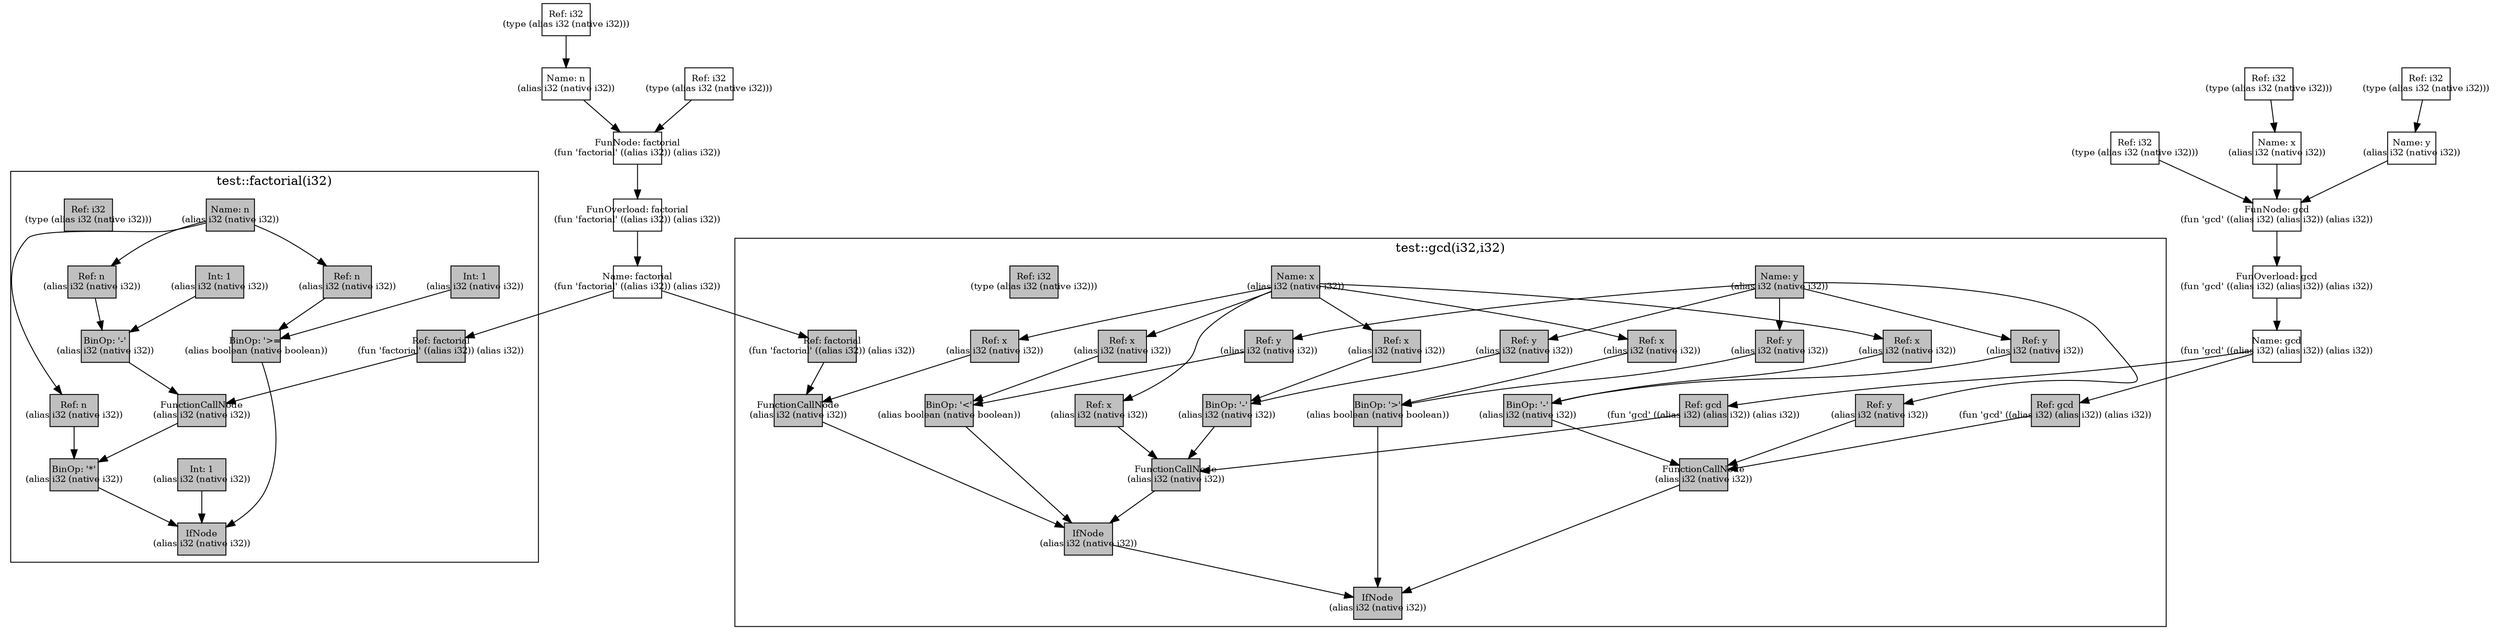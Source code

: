 digraph Document {
  node [shape=box,fixedsize=shape fontsize=10]
  1 [label="FunOverload: factorial\n(fun 'factorial' ((alias i32)) (alias i32))", fillcolor=grey];
  2 [label="FunNode: factorial\n(fun 'factorial' ((alias i32)) (alias i32))", fillcolor=grey];
  3 [label="Ref: i32\n(type (alias i32 (native i32)))", fillcolor=grey];
  4 [label="Name: n\n(alias i32 (native i32))", fillcolor=grey];
  5 [label="Ref: i32\n(type (alias i32 (native i32)))", fillcolor=grey];
  6 [label="Name: factorial\n(fun 'factorial' ((alias i32)) (alias i32))", fillcolor=grey];
  7 [label="FunOverload: gcd\n(fun 'gcd' ((alias i32) (alias i32)) (alias i32))", fillcolor=grey];
  8 [label="FunNode: gcd\n(fun 'gcd' ((alias i32) (alias i32)) (alias i32))", fillcolor=grey];
  9 [label="Ref: i32\n(type (alias i32 (native i32)))", fillcolor=grey];
  10 [label="Name: x\n(alias i32 (native i32))", fillcolor=grey];
  11 [label="Ref: i32\n(type (alias i32 (native i32)))", fillcolor=grey];
  12 [label="Name: y\n(alias i32 (native i32))", fillcolor=grey];
  13 [label="Ref: i32\n(type (alias i32 (native i32)))", fillcolor=grey];
  14 [label="Name: gcd\n(fun 'gcd' ((alias i32) (alias i32)) (alias i32))", fillcolor=grey];
  subgraph cluster0 {
    node [style=filled, fillcolor=grey];
    15 [label="Name: n\n(alias i32 (native i32))", fillcolor=grey];
    16 [label="IfNode\n(alias i32 (native i32))", fillcolor=grey];
    17 [label="BinOp: '*'\n(alias i32 (native i32))", fillcolor=grey];
    18 [label="Ref: n\n(alias i32 (native i32))", fillcolor=grey];
    19 [label="FunctionCallNode\n(alias i32 (native i32))", fillcolor=grey];
    20 [label="Ref: factorial\n(fun 'factorial' ((alias i32)) (alias i32))", fillcolor=grey];
    21 [label="BinOp: '-'\n(alias i32 (native i32))", fillcolor=grey];
    22 [label="Ref: n\n(alias i32 (native i32))", fillcolor=grey];
    23 [label="Int: 1\n(alias i32 (native i32))", fillcolor=grey];
    24 [label="BinOp: '>='\n(alias boolean (native boolean))", fillcolor=grey];
    25 [label="Ref: n\n(alias i32 (native i32))", fillcolor=grey];
    26 [label="Int: 1\n(alias i32 (native i32))", fillcolor=grey];
    27 [label="Int: 1\n(alias i32 (native i32))", fillcolor=grey];
    28 [label="Ref: i32\n(type (alias i32 (native i32)))", fillcolor=grey];
    15 -> 18[taillabel="" labeldistance="1" fontname="times  italic" fontsize = 10 color="black" ];
    15 -> 22[taillabel="" labeldistance="1" fontname="times  italic" fontsize = 10 color="black" ];
    15 -> 25[taillabel="" labeldistance="1" fontname="times  italic" fontsize = 10 color="black" ];
    17 -> 16[taillabel="" labeldistance="1" fontname="times  italic" fontsize = 10 color="black" ];
    18 -> 17[taillabel="" labeldistance="1" fontname="times  italic" fontsize = 10 color="black" ];
    19 -> 17[taillabel="" labeldistance="1" fontname="times  italic" fontsize = 10 color="black" ];
    20 -> 19[taillabel="" labeldistance="1" fontname="times  italic" fontsize = 10 color="black" ];
    21 -> 19[taillabel="" labeldistance="1" fontname="times  italic" fontsize = 10 color="black" ];
    22 -> 21[taillabel="" labeldistance="1" fontname="times  italic" fontsize = 10 color="black" ];
    23 -> 21[taillabel="" labeldistance="1" fontname="times  italic" fontsize = 10 color="black" ];
    24 -> 16[taillabel="" labeldistance="1" fontname="times  italic" fontsize = 10 color="black" ];
    25 -> 24[taillabel="" labeldistance="1" fontname="times  italic" fontsize = 10 color="black" ];
    26 -> 24[taillabel="" labeldistance="1" fontname="times  italic" fontsize = 10 color="black" ];
    27 -> 16[taillabel="" labeldistance="1" fontname="times  italic" fontsize = 10 color="black" ];
  label = "test::factorial(i32)";
}
  subgraph cluster1 {
    node [style=filled, fillcolor=grey];
    29 [label="Name: x\n(alias i32 (native i32))", fillcolor=grey];
    30 [label="Name: y\n(alias i32 (native i32))", fillcolor=grey];
    31 [label="IfNode\n(alias i32 (native i32))", fillcolor=grey];
    32 [label="FunctionCallNode\n(alias i32 (native i32))", fillcolor=grey];
    33 [label="Ref: gcd\n(fun 'gcd' ((alias i32) (alias i32)) (alias i32))", fillcolor=grey];
    34 [label="BinOp: '-'\n(alias i32 (native i32))", fillcolor=grey];
    35 [label="Ref: x\n(alias i32 (native i32))", fillcolor=grey];
    36 [label="Ref: y\n(alias i32 (native i32))", fillcolor=grey];
    37 [label="Ref: y\n(alias i32 (native i32))", fillcolor=grey];
    38 [label="BinOp: '>'\n(alias boolean (native boolean))", fillcolor=grey];
    39 [label="Ref: x\n(alias i32 (native i32))", fillcolor=grey];
    40 [label="Ref: y\n(alias i32 (native i32))", fillcolor=grey];
    41 [label="IfNode\n(alias i32 (native i32))", fillcolor=grey];
    42 [label="FunctionCallNode\n(alias i32 (native i32))", fillcolor=grey];
    43 [label="Ref: gcd\n(fun 'gcd' ((alias i32) (alias i32)) (alias i32))", fillcolor=grey];
    44 [label="Ref: x\n(alias i32 (native i32))", fillcolor=grey];
    45 [label="BinOp: '-'\n(alias i32 (native i32))", fillcolor=grey];
    46 [label="Ref: y\n(alias i32 (native i32))", fillcolor=grey];
    47 [label="Ref: x\n(alias i32 (native i32))", fillcolor=grey];
    48 [label="BinOp: '<'\n(alias boolean (native boolean))", fillcolor=grey];
    49 [label="Ref: x\n(alias i32 (native i32))", fillcolor=grey];
    50 [label="Ref: y\n(alias i32 (native i32))", fillcolor=grey];
    51 [label="FunctionCallNode\n(alias i32 (native i32))", fillcolor=grey];
    52 [label="Ref: factorial\n(fun 'factorial' ((alias i32)) (alias i32))", fillcolor=grey];
    53 [label="Ref: x\n(alias i32 (native i32))", fillcolor=grey];
    54 [label="Ref: i32\n(type (alias i32 (native i32)))", fillcolor=grey];
    29 -> 35[taillabel="" labeldistance="1" fontname="times  italic" fontsize = 10 color="black" ];
    29 -> 39[taillabel="" labeldistance="1" fontname="times  italic" fontsize = 10 color="black" ];
    29 -> 44[taillabel="" labeldistance="1" fontname="times  italic" fontsize = 10 color="black" ];
    29 -> 47[taillabel="" labeldistance="1" fontname="times  italic" fontsize = 10 color="black" ];
    29 -> 49[taillabel="" labeldistance="1" fontname="times  italic" fontsize = 10 color="black" ];
    29 -> 53[taillabel="" labeldistance="1" fontname="times  italic" fontsize = 10 color="black" ];
    30 -> 36[taillabel="" labeldistance="1" fontname="times  italic" fontsize = 10 color="black" ];
    30 -> 37[taillabel="" labeldistance="1" fontname="times  italic" fontsize = 10 color="black" ];
    30 -> 40[taillabel="" labeldistance="1" fontname="times  italic" fontsize = 10 color="black" ];
    30 -> 46[taillabel="" labeldistance="1" fontname="times  italic" fontsize = 10 color="black" ];
    30 -> 50[taillabel="" labeldistance="1" fontname="times  italic" fontsize = 10 color="black" ];
    32 -> 31[taillabel="" labeldistance="1" fontname="times  italic" fontsize = 10 color="black" ];
    33 -> 32[taillabel="" labeldistance="1" fontname="times  italic" fontsize = 10 color="black" ];
    34 -> 32[taillabel="" labeldistance="1" fontname="times  italic" fontsize = 10 color="black" ];
    35 -> 34[taillabel="" labeldistance="1" fontname="times  italic" fontsize = 10 color="black" ];
    36 -> 34[taillabel="" labeldistance="1" fontname="times  italic" fontsize = 10 color="black" ];
    37 -> 32[taillabel="" labeldistance="1" fontname="times  italic" fontsize = 10 color="black" ];
    38 -> 31[taillabel="" labeldistance="1" fontname="times  italic" fontsize = 10 color="black" ];
    39 -> 38[taillabel="" labeldistance="1" fontname="times  italic" fontsize = 10 color="black" ];
    40 -> 38[taillabel="" labeldistance="1" fontname="times  italic" fontsize = 10 color="black" ];
    41 -> 31[taillabel="" labeldistance="1" fontname="times  italic" fontsize = 10 color="black" ];
    42 -> 41[taillabel="" labeldistance="1" fontname="times  italic" fontsize = 10 color="black" ];
    43 -> 42[taillabel="" labeldistance="1" fontname="times  italic" fontsize = 10 color="black" ];
    44 -> 42[taillabel="" labeldistance="1" fontname="times  italic" fontsize = 10 color="black" ];
    45 -> 42[taillabel="" labeldistance="1" fontname="times  italic" fontsize = 10 color="black" ];
    46 -> 45[taillabel="" labeldistance="1" fontname="times  italic" fontsize = 10 color="black" ];
    47 -> 45[taillabel="" labeldistance="1" fontname="times  italic" fontsize = 10 color="black" ];
    48 -> 41[taillabel="" labeldistance="1" fontname="times  italic" fontsize = 10 color="black" ];
    49 -> 48[taillabel="" labeldistance="1" fontname="times  italic" fontsize = 10 color="black" ];
    50 -> 48[taillabel="" labeldistance="1" fontname="times  italic" fontsize = 10 color="black" ];
    51 -> 41[taillabel="" labeldistance="1" fontname="times  italic" fontsize = 10 color="black" ];
    52 -> 51[taillabel="" labeldistance="1" fontname="times  italic" fontsize = 10 color="black" ];
    53 -> 51[taillabel="" labeldistance="1" fontname="times  italic" fontsize = 10 color="black" ];
  label = "test::gcd(i32,i32)";
}
  1 -> 6[taillabel="" labeldistance="1" fontname="times  italic" fontsize = 10 color="black" ];
  2 -> 1[taillabel="" labeldistance="1" fontname="times  italic" fontsize = 10 color="black" ];
  3 -> 4[taillabel="" labeldistance="1" fontname="times  italic" fontsize = 10 color="black" ];
  4 -> 2[taillabel="" labeldistance="1" fontname="times  italic" fontsize = 10 color="black" ];
  5 -> 2[taillabel="" labeldistance="1" fontname="times  italic" fontsize = 10 color="black" ];
  6 -> 20[taillabel="" labeldistance="1" fontname="times  italic" fontsize = 10 color="black" ];
  6 -> 52[taillabel="" labeldistance="1" fontname="times  italic" fontsize = 10 color="black" ];
  7 -> 14[taillabel="" labeldistance="1" fontname="times  italic" fontsize = 10 color="black" ];
  8 -> 7[taillabel="" labeldistance="1" fontname="times  italic" fontsize = 10 color="black" ];
  9 -> 10[taillabel="" labeldistance="1" fontname="times  italic" fontsize = 10 color="black" ];
  10 -> 8[taillabel="" labeldistance="1" fontname="times  italic" fontsize = 10 color="black" ];
  11 -> 12[taillabel="" labeldistance="1" fontname="times  italic" fontsize = 10 color="black" ];
  12 -> 8[taillabel="" labeldistance="1" fontname="times  italic" fontsize = 10 color="black" ];
  13 -> 8[taillabel="" labeldistance="1" fontname="times  italic" fontsize = 10 color="black" ];
  14 -> 33[taillabel="" labeldistance="1" fontname="times  italic" fontsize = 10 color="black" ];
  14 -> 43[taillabel="" labeldistance="1" fontname="times  italic" fontsize = 10 color="black" ];
  label="";
}
